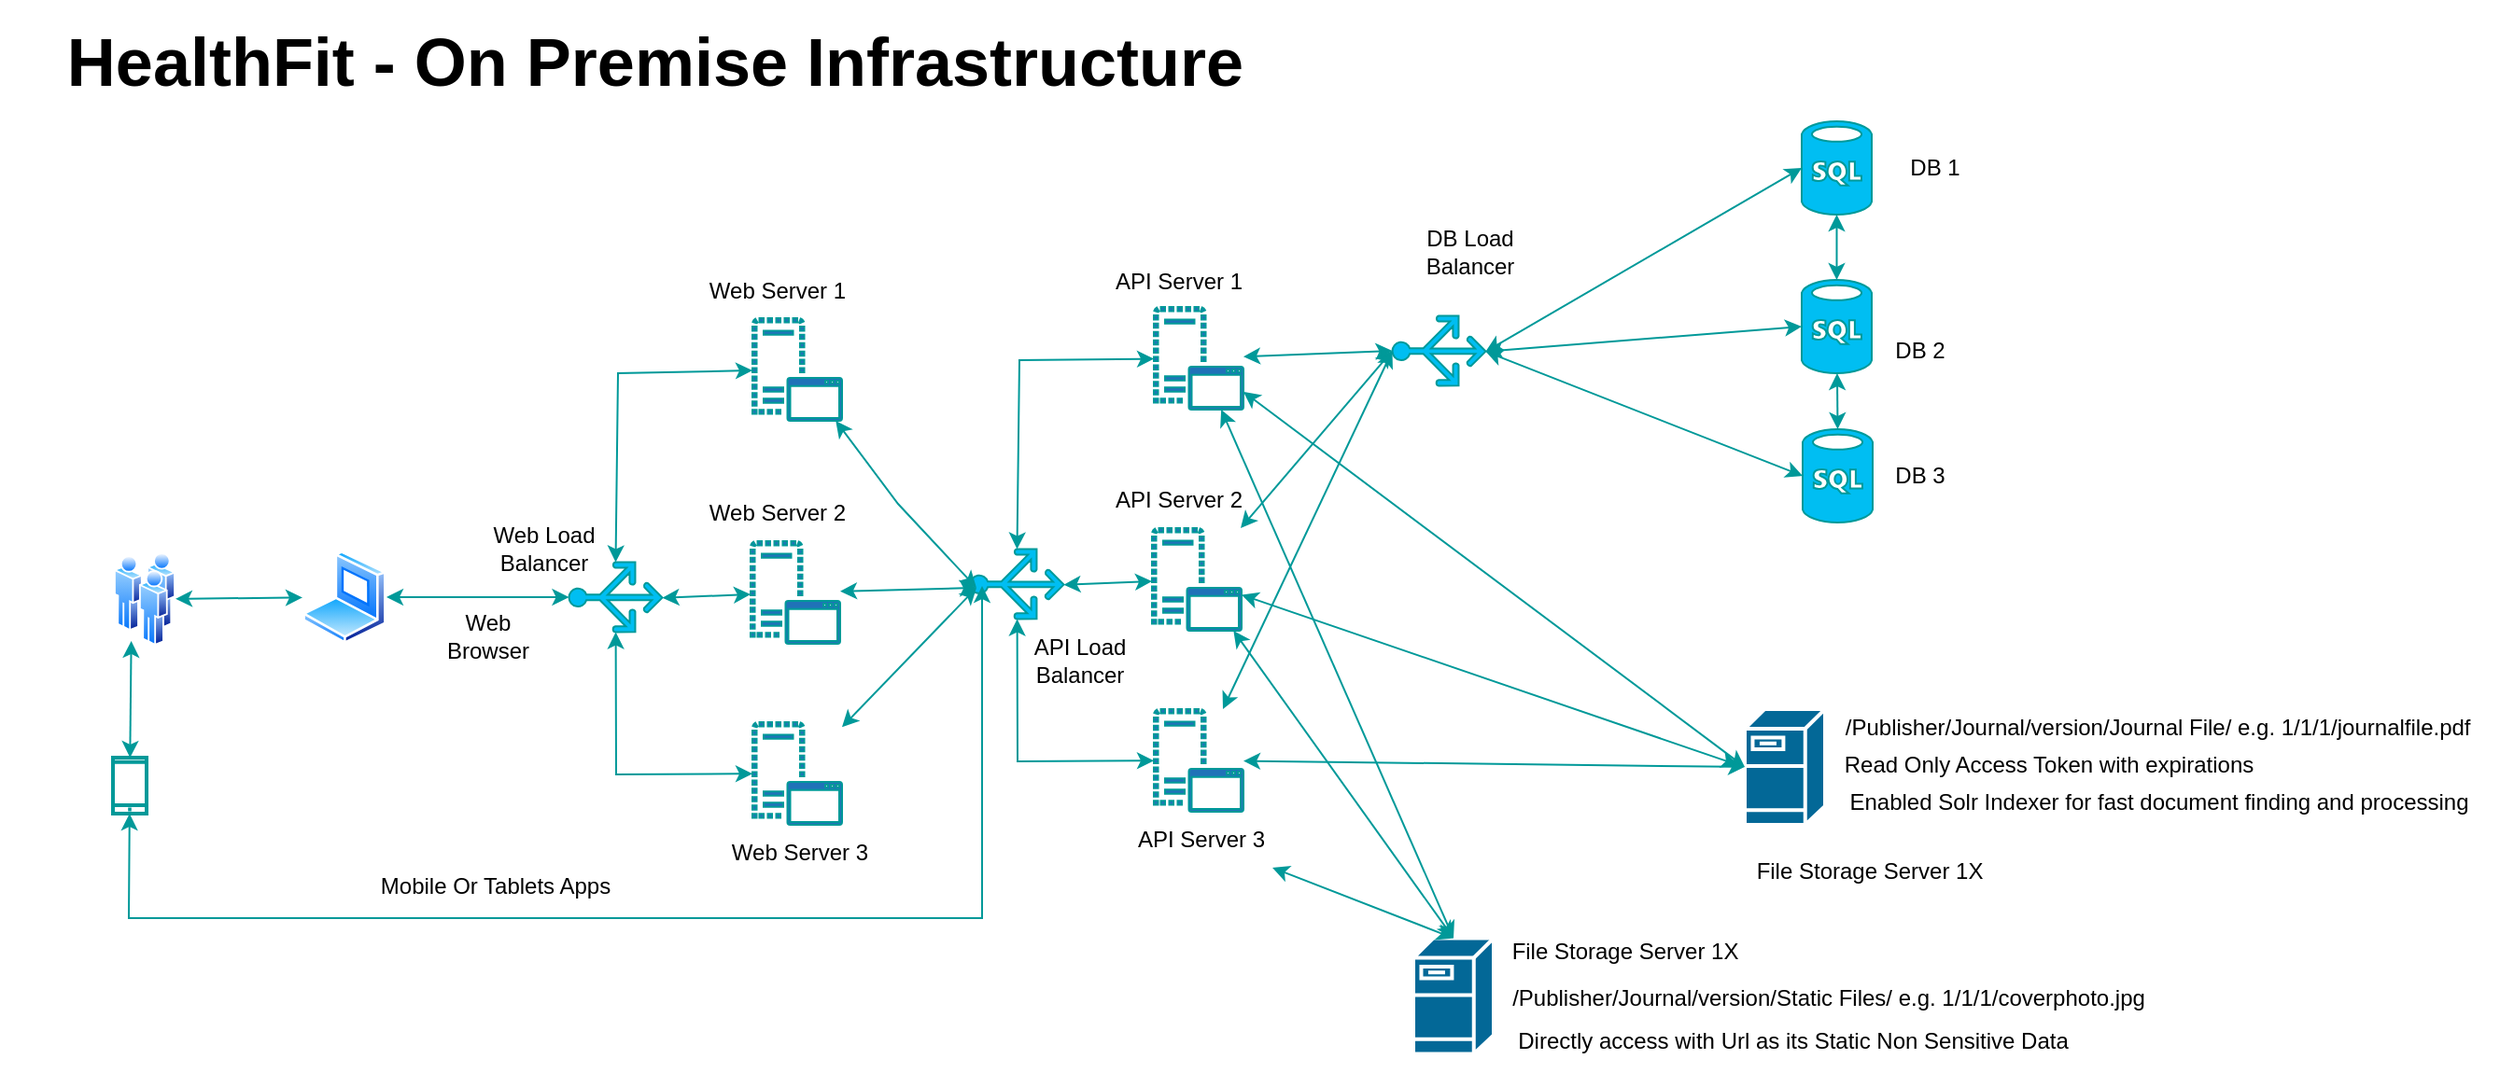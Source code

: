 <mxfile version="21.3.4" type="device">
  <diagram name="Page-1" id="9zt_uhlV35OjN0zecJz6">
    <mxGraphModel dx="2819" dy="1932" grid="1" gridSize="10" guides="1" tooltips="1" connect="1" arrows="1" fold="1" page="1" pageScale="1" pageWidth="850" pageHeight="1100" math="0" shadow="0">
      <root>
        <mxCell id="0" />
        <mxCell id="1" parent="0" />
        <mxCell id="bHNSuGKCr-GM2xsOopNB-10" value="" style="verticalLabelPosition=bottom;html=1;verticalAlign=top;align=center;strokeColor=#009999;fillColor=#00BEF2;shape=mxgraph.azure.sql_database;" parent="1" vertex="1">
          <mxGeometry x="934" y="35" width="37.5" height="50" as="geometry" />
        </mxCell>
        <mxCell id="bHNSuGKCr-GM2xsOopNB-11" value="DB 1" style="text;html=1;align=center;verticalAlign=middle;resizable=0;points=[];autosize=1;strokeColor=#;fillColor=none;" parent="1" vertex="1">
          <mxGeometry x="980" y="45" width="50" height="30" as="geometry" />
        </mxCell>
        <mxCell id="bHNSuGKCr-GM2xsOopNB-12" value="" style="verticalLabelPosition=bottom;html=1;verticalAlign=top;align=center;strokeColor=#009999;fillColor=#00BEF2;shape=mxgraph.azure.sql_database;" parent="1" vertex="1">
          <mxGeometry x="934.5" y="200" width="37.5" height="50" as="geometry" />
        </mxCell>
        <mxCell id="bHNSuGKCr-GM2xsOopNB-13" value="DB 2" style="text;html=1;align=center;verticalAlign=middle;resizable=0;points=[];autosize=1;strokeColor=#;fillColor=none;" parent="1" vertex="1">
          <mxGeometry x="972" y="143" width="50" height="30" as="geometry" />
        </mxCell>
        <mxCell id="bHNSuGKCr-GM2xsOopNB-14" value="" style="verticalLabelPosition=bottom;html=1;verticalAlign=top;align=center;strokeColor=#009999;fillColor=#00BEF2;shape=mxgraph.azure.sql_database;" parent="1" vertex="1">
          <mxGeometry x="934" y="120" width="37.5" height="50" as="geometry" />
        </mxCell>
        <mxCell id="bHNSuGKCr-GM2xsOopNB-15" value="DB 3" style="text;html=1;align=center;verticalAlign=middle;resizable=0;points=[];autosize=1;strokeColor=#;fillColor=none;" parent="1" vertex="1">
          <mxGeometry x="972" y="210" width="50" height="30" as="geometry" />
        </mxCell>
        <mxCell id="bHNSuGKCr-GM2xsOopNB-17" value="" style="endArrow=classic;startArrow=classic;html=1;rounded=0;entryX=0.5;entryY=1;entryDx=0;entryDy=0;entryPerimeter=0;exitX=0.5;exitY=0;exitDx=0;exitDy=0;exitPerimeter=0;strokeColor=#009999;" parent="1" source="bHNSuGKCr-GM2xsOopNB-14" target="bHNSuGKCr-GM2xsOopNB-10" edge="1">
          <mxGeometry width="50" height="50" relative="1" as="geometry">
            <mxPoint x="844" y="133" as="sourcePoint" />
            <mxPoint x="952.75" y="63" as="targetPoint" />
          </mxGeometry>
        </mxCell>
        <mxCell id="bHNSuGKCr-GM2xsOopNB-18" value="" style="endArrow=classic;startArrow=classic;html=1;rounded=0;exitX=0.5;exitY=0;exitDx=0;exitDy=0;exitPerimeter=0;strokeColor=#009999;" parent="1" source="bHNSuGKCr-GM2xsOopNB-12" target="bHNSuGKCr-GM2xsOopNB-14" edge="1">
          <mxGeometry width="50" height="50" relative="1" as="geometry">
            <mxPoint x="904" y="233" as="sourcePoint" />
            <mxPoint x="954" y="183" as="targetPoint" />
          </mxGeometry>
        </mxCell>
        <mxCell id="bHNSuGKCr-GM2xsOopNB-24" value="" style="sketch=0;pointerEvents=1;shadow=0;dashed=0;html=1;strokeColor=#009999;labelPosition=center;verticalLabelPosition=bottom;verticalAlign=top;outlineConnect=0;align=center;shape=mxgraph.office.servers.virtual_application_server;fillColor=#2072B8;" parent="1" vertex="1">
          <mxGeometry x="587" y="134.5" width="48" height="55" as="geometry" />
        </mxCell>
        <mxCell id="bHNSuGKCr-GM2xsOopNB-25" value="" style="sketch=0;pointerEvents=1;shadow=0;dashed=0;html=1;strokeColor=#009999;labelPosition=center;verticalLabelPosition=bottom;verticalAlign=top;outlineConnect=0;align=center;shape=mxgraph.office.servers.virtual_application_server;fillColor=#2072B8;" parent="1" vertex="1">
          <mxGeometry x="586" y="253" width="48" height="55" as="geometry" />
        </mxCell>
        <mxCell id="bHNSuGKCr-GM2xsOopNB-26" value="" style="sketch=0;pointerEvents=1;shadow=0;dashed=0;html=1;strokeColor=#009999;labelPosition=center;verticalLabelPosition=bottom;verticalAlign=top;outlineConnect=0;align=center;shape=mxgraph.office.servers.virtual_application_server;fillColor=#2072B8;" parent="1" vertex="1">
          <mxGeometry x="587" y="350" width="48" height="55" as="geometry" />
        </mxCell>
        <mxCell id="bHNSuGKCr-GM2xsOopNB-31" value="API Server 1" style="text;html=1;align=center;verticalAlign=middle;resizable=0;points=[];autosize=1;strokeColor=#;fillColor=none;" parent="1" vertex="1">
          <mxGeometry x="555" y="106" width="90" height="30" as="geometry" />
        </mxCell>
        <mxCell id="bHNSuGKCr-GM2xsOopNB-32" value="API Server 2" style="text;html=1;align=center;verticalAlign=middle;resizable=0;points=[];autosize=1;strokeColor=#;fillColor=none;" parent="1" vertex="1">
          <mxGeometry x="555" y="223" width="90" height="30" as="geometry" />
        </mxCell>
        <mxCell id="bHNSuGKCr-GM2xsOopNB-33" value="API Server 3&lt;br&gt;" style="text;html=1;align=center;verticalAlign=middle;resizable=0;points=[];autosize=1;strokeColor=#;fillColor=none;" parent="1" vertex="1">
          <mxGeometry x="567" y="405" width="90" height="30" as="geometry" />
        </mxCell>
        <mxCell id="bHNSuGKCr-GM2xsOopNB-34" value="" style="verticalLabelPosition=bottom;html=1;verticalAlign=top;align=center;strokeColor=#009999;fillColor=#00BEF2;shape=mxgraph.azure.load_balancer_generic;pointerEvents=1;rotation=-90;" parent="1" vertex="1">
          <mxGeometry x="495" y="258" width="37.5" height="50" as="geometry" />
        </mxCell>
        <mxCell id="bHNSuGKCr-GM2xsOopNB-37" value="" style="endArrow=classic;startArrow=classic;html=1;rounded=0;fillColor=#3399FF;strokeColor=#009999;exitX=1;exitY=0.5;exitDx=0;exitDy=0;exitPerimeter=0;" parent="1" source="bHNSuGKCr-GM2xsOopNB-34" target="bHNSuGKCr-GM2xsOopNB-24" edge="1">
          <mxGeometry width="50" height="50" relative="1" as="geometry">
            <mxPoint x="265" y="283" as="sourcePoint" />
            <mxPoint x="315" y="233" as="targetPoint" />
            <Array as="points">
              <mxPoint x="515" y="163" />
            </Array>
          </mxGeometry>
        </mxCell>
        <mxCell id="bHNSuGKCr-GM2xsOopNB-38" value="" style="endArrow=classic;startArrow=classic;html=1;rounded=0;fillColor=#3399FF;strokeColor=#009999;" parent="1" source="bHNSuGKCr-GM2xsOopNB-34" target="bHNSuGKCr-GM2xsOopNB-26" edge="1">
          <mxGeometry width="50" height="50" relative="1" as="geometry">
            <mxPoint x="415" y="478" as="sourcePoint" />
            <mxPoint x="578" y="375" as="targetPoint" />
            <Array as="points">
              <mxPoint x="514" y="378" />
            </Array>
          </mxGeometry>
        </mxCell>
        <mxCell id="bHNSuGKCr-GM2xsOopNB-39" value="" style="endArrow=classic;startArrow=classic;html=1;rounded=0;fillColor=#3399FF;strokeColor=#009999;exitX=0.49;exitY=1;exitDx=0;exitDy=0;exitPerimeter=0;" parent="1" source="bHNSuGKCr-GM2xsOopNB-34" target="bHNSuGKCr-GM2xsOopNB-25" edge="1">
          <mxGeometry width="50" height="50" relative="1" as="geometry">
            <mxPoint x="444" y="284" as="sourcePoint" />
            <mxPoint x="607" y="181" as="targetPoint" />
            <Array as="points" />
          </mxGeometry>
        </mxCell>
        <mxCell id="bHNSuGKCr-GM2xsOopNB-40" value="" style="verticalLabelPosition=bottom;html=1;verticalAlign=top;align=center;strokeColor=#009999;fillColor=#00BEF2;shape=mxgraph.azure.load_balancer_generic;pointerEvents=1;rotation=-90;" parent="1" vertex="1">
          <mxGeometry x="721" y="133" width="37.5" height="50" as="geometry" />
        </mxCell>
        <mxCell id="bHNSuGKCr-GM2xsOopNB-41" value="" style="endArrow=classic;startArrow=classic;html=1;rounded=0;fillColor=#3399FF;strokeColor=#009999;exitX=0.49;exitY=1;exitDx=0;exitDy=0;exitPerimeter=0;entryX=0;entryY=0.5;entryDx=0;entryDy=0;entryPerimeter=0;" parent="1" source="bHNSuGKCr-GM2xsOopNB-40" target="bHNSuGKCr-GM2xsOopNB-10" edge="1">
          <mxGeometry width="50" height="50" relative="1" as="geometry">
            <mxPoint x="808.75" y="259.25" as="sourcePoint" />
            <mxPoint x="972" y="171" as="targetPoint" />
            <Array as="points" />
          </mxGeometry>
        </mxCell>
        <mxCell id="bHNSuGKCr-GM2xsOopNB-42" value="" style="endArrow=classic;startArrow=classic;html=1;rounded=0;fillColor=#3399FF;strokeColor=#009999;entryX=0;entryY=0.5;entryDx=0;entryDy=0;entryPerimeter=0;exitX=0.49;exitY=1;exitDx=0;exitDy=0;exitPerimeter=0;" parent="1" source="bHNSuGKCr-GM2xsOopNB-40" target="bHNSuGKCr-GM2xsOopNB-12" edge="1">
          <mxGeometry width="50" height="50" relative="1" as="geometry">
            <mxPoint x="808.793" y="296.75" as="sourcePoint" />
            <mxPoint x="972" y="388" as="targetPoint" />
            <Array as="points" />
          </mxGeometry>
        </mxCell>
        <mxCell id="bHNSuGKCr-GM2xsOopNB-43" value="" style="endArrow=classic;startArrow=classic;html=1;rounded=0;fillColor=#3399FF;strokeColor=#009999;exitX=0.49;exitY=1;exitDx=0;exitDy=0;exitPerimeter=0;entryX=0;entryY=0.5;entryDx=0;entryDy=0;entryPerimeter=0;" parent="1" source="bHNSuGKCr-GM2xsOopNB-40" target="bHNSuGKCr-GM2xsOopNB-14" edge="1">
          <mxGeometry width="50" height="50" relative="1" as="geometry">
            <mxPoint x="818.75" y="278.375" as="sourcePoint" />
            <mxPoint x="934" y="279" as="targetPoint" />
            <Array as="points" />
          </mxGeometry>
        </mxCell>
        <mxCell id="bHNSuGKCr-GM2xsOopNB-49" value="" style="endArrow=classic;startArrow=classic;html=1;rounded=0;fillColor=#3399FF;strokeColor=#009999;entryX=0.5;entryY=0;entryDx=0;entryDy=0;entryPerimeter=0;" parent="1" source="bHNSuGKCr-GM2xsOopNB-24" target="bHNSuGKCr-GM2xsOopNB-40" edge="1">
          <mxGeometry width="50" height="50" relative="1" as="geometry">
            <mxPoint x="524" y="274" as="sourcePoint" />
            <mxPoint x="597" y="171" as="targetPoint" />
            <Array as="points" />
          </mxGeometry>
        </mxCell>
        <mxCell id="bHNSuGKCr-GM2xsOopNB-50" value="" style="endArrow=classic;startArrow=classic;html=1;rounded=0;fillColor=#3399FF;strokeColor=#009999;entryX=0.5;entryY=0;entryDx=0;entryDy=0;entryPerimeter=0;" parent="1" source="bHNSuGKCr-GM2xsOopNB-25" target="bHNSuGKCr-GM2xsOopNB-40" edge="1">
          <mxGeometry width="50" height="50" relative="1" as="geometry">
            <mxPoint x="295" y="178" as="sourcePoint" />
            <mxPoint x="388" y="176" as="targetPoint" />
            <Array as="points" />
          </mxGeometry>
        </mxCell>
        <mxCell id="bHNSuGKCr-GM2xsOopNB-51" value="" style="endArrow=classic;startArrow=classic;html=1;rounded=0;fillColor=#3399FF;strokeColor=#009999;entryX=0.5;entryY=0;entryDx=0;entryDy=0;entryPerimeter=0;" parent="1" source="bHNSuGKCr-GM2xsOopNB-26" target="bHNSuGKCr-GM2xsOopNB-40" edge="1">
          <mxGeometry width="50" height="50" relative="1" as="geometry">
            <mxPoint x="645" y="373" as="sourcePoint" />
            <mxPoint x="668" y="323" as="targetPoint" />
            <Array as="points" />
          </mxGeometry>
        </mxCell>
        <mxCell id="bHNSuGKCr-GM2xsOopNB-52" value="" style="sketch=0;pointerEvents=1;shadow=0;dashed=0;html=1;strokeColor=#009999;labelPosition=center;verticalLabelPosition=bottom;verticalAlign=top;outlineConnect=0;align=center;shape=mxgraph.office.servers.virtual_application_server;fillColor=#2072B8;" parent="1" vertex="1">
          <mxGeometry x="372" y="140.5" width="48" height="55" as="geometry" />
        </mxCell>
        <mxCell id="bHNSuGKCr-GM2xsOopNB-53" value="" style="sketch=0;pointerEvents=1;shadow=0;dashed=0;html=1;strokeColor=#009999;labelPosition=center;verticalLabelPosition=bottom;verticalAlign=top;outlineConnect=0;align=center;shape=mxgraph.office.servers.virtual_application_server;fillColor=#2072B8;" parent="1" vertex="1">
          <mxGeometry x="371" y="260" width="48" height="55" as="geometry" />
        </mxCell>
        <mxCell id="bHNSuGKCr-GM2xsOopNB-54" value="" style="sketch=0;pointerEvents=1;shadow=0;dashed=0;html=1;strokeColor=#009999;labelPosition=center;verticalLabelPosition=bottom;verticalAlign=top;outlineConnect=0;align=center;shape=mxgraph.office.servers.virtual_application_server;fillColor=#2072B8;" parent="1" vertex="1">
          <mxGeometry x="372" y="357" width="48" height="55" as="geometry" />
        </mxCell>
        <mxCell id="bHNSuGKCr-GM2xsOopNB-55" value="Web Server 1" style="text;html=1;align=center;verticalAlign=middle;resizable=0;points=[];autosize=1;strokeColor=#;fillColor=none;" parent="1" vertex="1">
          <mxGeometry x="335" y="110.5" width="100" height="30" as="geometry" />
        </mxCell>
        <mxCell id="bHNSuGKCr-GM2xsOopNB-56" value="Web Server 2" style="text;html=1;align=center;verticalAlign=middle;resizable=0;points=[];autosize=1;strokeColor=#;fillColor=none;" parent="1" vertex="1">
          <mxGeometry x="335" y="230" width="100" height="30" as="geometry" />
        </mxCell>
        <mxCell id="bHNSuGKCr-GM2xsOopNB-57" value="Web Server 3" style="text;html=1;align=center;verticalAlign=middle;resizable=0;points=[];autosize=1;strokeColor=#;fillColor=none;" parent="1" vertex="1">
          <mxGeometry x="347" y="412" width="100" height="30" as="geometry" />
        </mxCell>
        <mxCell id="bHNSuGKCr-GM2xsOopNB-58" value="" style="verticalLabelPosition=bottom;html=1;verticalAlign=top;align=center;strokeColor=#009999;fillColor=#00BEF2;shape=mxgraph.azure.load_balancer_generic;pointerEvents=1;rotation=-90;" parent="1" vertex="1">
          <mxGeometry x="280" y="265" width="37.5" height="50" as="geometry" />
        </mxCell>
        <mxCell id="bHNSuGKCr-GM2xsOopNB-59" value="" style="endArrow=classic;startArrow=classic;html=1;rounded=0;fillColor=#3399FF;strokeColor=#009999;exitX=1;exitY=0.5;exitDx=0;exitDy=0;exitPerimeter=0;" parent="1" source="bHNSuGKCr-GM2xsOopNB-58" target="bHNSuGKCr-GM2xsOopNB-52" edge="1">
          <mxGeometry width="50" height="50" relative="1" as="geometry">
            <mxPoint x="50" y="290" as="sourcePoint" />
            <mxPoint x="100" y="240" as="targetPoint" />
            <Array as="points">
              <mxPoint x="300" y="170" />
            </Array>
          </mxGeometry>
        </mxCell>
        <mxCell id="bHNSuGKCr-GM2xsOopNB-60" value="" style="endArrow=classic;startArrow=classic;html=1;rounded=0;fillColor=#3399FF;strokeColor=#009999;" parent="1" source="bHNSuGKCr-GM2xsOopNB-58" target="bHNSuGKCr-GM2xsOopNB-54" edge="1">
          <mxGeometry width="50" height="50" relative="1" as="geometry">
            <mxPoint x="200" y="485" as="sourcePoint" />
            <mxPoint x="363" y="382" as="targetPoint" />
            <Array as="points">
              <mxPoint x="299" y="385" />
            </Array>
          </mxGeometry>
        </mxCell>
        <mxCell id="bHNSuGKCr-GM2xsOopNB-61" value="" style="endArrow=classic;startArrow=classic;html=1;rounded=0;fillColor=#3399FF;strokeColor=#009999;exitX=0.49;exitY=1;exitDx=0;exitDy=0;exitPerimeter=0;" parent="1" source="bHNSuGKCr-GM2xsOopNB-58" target="bHNSuGKCr-GM2xsOopNB-53" edge="1">
          <mxGeometry width="50" height="50" relative="1" as="geometry">
            <mxPoint x="229" y="291" as="sourcePoint" />
            <mxPoint x="392" y="188" as="targetPoint" />
            <Array as="points" />
          </mxGeometry>
        </mxCell>
        <mxCell id="bHNSuGKCr-GM2xsOopNB-62" value="" style="endArrow=classic;startArrow=classic;html=1;rounded=0;fillColor=#3399FF;strokeColor=#009999;entryX=0.5;entryY=0;entryDx=0;entryDy=0;entryPerimeter=0;" parent="1" source="bHNSuGKCr-GM2xsOopNB-52" edge="1">
          <mxGeometry width="50" height="50" relative="1" as="geometry">
            <mxPoint x="309" y="281" as="sourcePoint" />
            <mxPoint x="492" y="285" as="targetPoint" />
            <Array as="points">
              <mxPoint x="450" y="240" />
            </Array>
          </mxGeometry>
        </mxCell>
        <mxCell id="bHNSuGKCr-GM2xsOopNB-63" value="" style="endArrow=classic;startArrow=classic;html=1;rounded=0;fillColor=#3399FF;strokeColor=#009999;entryX=0.5;entryY=0;entryDx=0;entryDy=0;entryPerimeter=0;" parent="1" source="bHNSuGKCr-GM2xsOopNB-53" edge="1">
          <mxGeometry width="50" height="50" relative="1" as="geometry">
            <mxPoint x="80" y="185" as="sourcePoint" />
            <mxPoint x="492" y="285" as="targetPoint" />
            <Array as="points" />
          </mxGeometry>
        </mxCell>
        <mxCell id="bHNSuGKCr-GM2xsOopNB-64" value="" style="endArrow=classic;startArrow=classic;html=1;rounded=0;fillColor=#3399FF;strokeColor=#009999;entryX=0.5;entryY=0;entryDx=0;entryDy=0;entryPerimeter=0;" parent="1" source="bHNSuGKCr-GM2xsOopNB-54" edge="1">
          <mxGeometry width="50" height="50" relative="1" as="geometry">
            <mxPoint x="430" y="380" as="sourcePoint" />
            <mxPoint x="492" y="285" as="targetPoint" />
            <Array as="points" />
          </mxGeometry>
        </mxCell>
        <mxCell id="bHNSuGKCr-GM2xsOopNB-83" value="" style="image;aspect=fixed;perimeter=ellipsePerimeter;html=1;align=center;shadow=0;dashed=0;spacingTop=3;image=img/lib/active_directory/users.svg;strokeColor=#009999;" parent="1" vertex="1">
          <mxGeometry x="30" y="266" width="33" height="50" as="geometry" />
        </mxCell>
        <mxCell id="bHNSuGKCr-GM2xsOopNB-84" value="" style="endArrow=classic;startArrow=classic;html=1;rounded=0;fillColor=#3399FF;strokeColor=#009999;" parent="1" source="bHNSuGKCr-GM2xsOopNB-83" target="bHNSuGKCr-GM2xsOopNB-5" edge="1">
          <mxGeometry width="50" height="50" relative="1" as="geometry">
            <mxPoint x="83" y="294" as="sourcePoint" />
            <mxPoint x="126.0" y="290.287" as="targetPoint" />
            <Array as="points" />
          </mxGeometry>
        </mxCell>
        <mxCell id="bHNSuGKCr-GM2xsOopNB-87" value="" style="endArrow=classic;startArrow=classic;html=1;rounded=0;fillColor=#3399FF;strokeColor=#009999;entryX=0.5;entryY=0;entryDx=0;entryDy=0;entryPerimeter=0;" parent="1" source="bHNSuGKCr-GM2xsOopNB-5" target="bHNSuGKCr-GM2xsOopNB-58" edge="1">
          <mxGeometry width="50" height="50" relative="1" as="geometry">
            <mxPoint x="190" y="290" as="sourcePoint" />
            <mxPoint x="230" y="304" as="targetPoint" />
            <Array as="points" />
          </mxGeometry>
        </mxCell>
        <mxCell id="bHNSuGKCr-GM2xsOopNB-89" value="Web &lt;br&gt;Browser" style="text;html=1;align=center;verticalAlign=middle;resizable=0;points=[];autosize=1;strokeColor=#;fillColor=none;" parent="1" vertex="1">
          <mxGeometry x="195" y="291" width="70" height="40" as="geometry" />
        </mxCell>
        <mxCell id="bHNSuGKCr-GM2xsOopNB-90" value="Mobile Or Tablets Apps" style="text;html=1;align=center;verticalAlign=middle;resizable=0;points=[];autosize=1;strokeColor=#;fillColor=none;" parent="1" vertex="1">
          <mxGeometry x="158.5" y="430" width="150" height="30" as="geometry" />
        </mxCell>
        <mxCell id="bHNSuGKCr-GM2xsOopNB-91" value="" style="endArrow=classic;startArrow=classic;html=1;rounded=0;fillColor=#3399FF;strokeColor=#009999;" parent="1" source="bHNSuGKCr-GM2xsOopNB-4" edge="1">
          <mxGeometry width="50" height="50" relative="1" as="geometry">
            <mxPoint x="158" y="415" as="sourcePoint" />
            <mxPoint x="495" y="284" as="targetPoint" />
            <Array as="points">
              <mxPoint x="38" y="462" />
              <mxPoint x="158" y="462" />
              <mxPoint x="375" y="462" />
              <mxPoint x="495" y="462" />
            </Array>
          </mxGeometry>
        </mxCell>
        <mxCell id="bHNSuGKCr-GM2xsOopNB-102" value="/Publisher/Journal/version/Journal File/ e.g. 1/1/1/journalfile.pdf&amp;nbsp;" style="text;html=1;align=center;verticalAlign=middle;resizable=0;points=[];autosize=1;strokeColor=#;fillColor=none;" parent="1" vertex="1">
          <mxGeometry x="946" y="345" width="360" height="30" as="geometry" />
        </mxCell>
        <mxCell id="bHNSuGKCr-GM2xsOopNB-115" value="Read Only Access Token with expirations" style="text;html=1;align=center;verticalAlign=middle;resizable=0;points=[];autosize=1;strokeColor=#;fillColor=none;" parent="1" vertex="1">
          <mxGeometry x="946" y="365" width="240" height="30" as="geometry" />
        </mxCell>
        <mxCell id="bHNSuGKCr-GM2xsOopNB-120" value="Enabled Solr Indexer for fast document finding and processing" style="text;html=1;align=center;verticalAlign=middle;resizable=0;points=[];autosize=1;strokeColor=#;fillColor=none;" parent="1" vertex="1">
          <mxGeometry x="944.5" y="385" width="360" height="30" as="geometry" />
        </mxCell>
        <mxCell id="bHNSuGKCr-GM2xsOopNB-121" value="DB Load &lt;br&gt;Balancer" style="text;html=1;align=center;verticalAlign=middle;resizable=0;points=[];autosize=1;strokeColor=#;fillColor=none;" parent="1" vertex="1">
          <mxGeometry x="721" y="85" width="70" height="40" as="geometry" />
        </mxCell>
        <mxCell id="bHNSuGKCr-GM2xsOopNB-122" value="API Load &lt;br&gt;Balancer" style="text;html=1;align=center;verticalAlign=middle;resizable=0;points=[];autosize=1;strokeColor=#;fillColor=none;" parent="1" vertex="1">
          <mxGeometry x="512" y="304" width="70" height="40" as="geometry" />
        </mxCell>
        <mxCell id="bHNSuGKCr-GM2xsOopNB-123" value="Web Load &lt;br&gt;Balancer" style="text;html=1;align=center;verticalAlign=middle;resizable=0;points=[];autosize=1;strokeColor=#;fillColor=none;" parent="1" vertex="1">
          <mxGeometry x="220" y="244" width="80" height="40" as="geometry" />
        </mxCell>
        <mxCell id="bHNSuGKCr-GM2xsOopNB-167" value="" style="shape=mxgraph.cisco.servers.fileserver;html=1;pointerEvents=1;dashed=0;fillColor=#036897;strokeColor=#ffffff;strokeWidth=2;verticalLabelPosition=bottom;verticalAlign=top;align=center;outlineConnect=0;" parent="1" vertex="1">
          <mxGeometry x="903.5" y="350" width="43" height="62" as="geometry" />
        </mxCell>
        <mxCell id="bHNSuGKCr-GM2xsOopNB-168" value="File Storage Server 1X" style="text;html=1;align=center;verticalAlign=middle;resizable=0;points=[];autosize=1;strokeColor=#;fillColor=none;" parent="1" vertex="1">
          <mxGeometry x="900" y="422" width="140" height="30" as="geometry" />
        </mxCell>
        <mxCell id="bHNSuGKCr-GM2xsOopNB-4" value="" style="html=1;verticalLabelPosition=bottom;align=center;labelBackgroundColor=#ffffff;verticalAlign=top;strokeWidth=2;strokeColor=#009999;shadow=0;dashed=0;shape=mxgraph.ios7.icons.smartphone;" parent="1" vertex="1">
          <mxGeometry x="29.5" y="376" width="18" height="30" as="geometry" />
        </mxCell>
        <mxCell id="bHNSuGKCr-GM2xsOopNB-5" value="" style="image;aspect=fixed;perimeter=ellipsePerimeter;html=1;align=center;shadow=0;dashed=0;spacingTop=3;image=img/lib/active_directory/laptop_client.svg;strokeColor=#009999;" parent="1" vertex="1">
          <mxGeometry x="131" y="265" width="45" height="50" as="geometry" />
        </mxCell>
        <mxCell id="bHNSuGKCr-GM2xsOopNB-209" value="" style="endArrow=classic;startArrow=classic;html=1;rounded=0;fillColor=#3399FF;strokeColor=#009999;exitX=0.25;exitY=1;exitDx=0;exitDy=0;" parent="1" source="bHNSuGKCr-GM2xsOopNB-83" target="bHNSuGKCr-GM2xsOopNB-4" edge="1">
          <mxGeometry width="50" height="50" relative="1" as="geometry">
            <mxPoint x="70" y="346" as="sourcePoint" />
            <mxPoint x="138" y="345" as="targetPoint" />
            <Array as="points" />
          </mxGeometry>
        </mxCell>
        <mxCell id="bHNSuGKCr-GM2xsOopNB-210" value="File Storage Server 1X" style="text;html=1;align=center;verticalAlign=middle;resizable=0;points=[];autosize=1;strokeColor=#;fillColor=none;" parent="1" vertex="1">
          <mxGeometry x="768.5" y="464.75" width="140" height="30" as="geometry" />
        </mxCell>
        <mxCell id="bHNSuGKCr-GM2xsOopNB-211" value="/Publisher/Journal/version/Static Files/ e.g. 1/1/1/coverphoto.jpg" style="text;html=1;align=center;verticalAlign=middle;resizable=0;points=[];autosize=1;strokeColor=#;fillColor=none;" parent="1" vertex="1">
          <mxGeometry x="767.5" y="489.75" width="360" height="30" as="geometry" />
        </mxCell>
        <mxCell id="bHNSuGKCr-GM2xsOopNB-212" value="Directly access with Url as its Static Non Sensitive Data" style="text;html=1;align=center;verticalAlign=middle;resizable=0;points=[];autosize=1;strokeColor=#;fillColor=none;" parent="1" vertex="1">
          <mxGeometry x="768.5" y="513.25" width="320" height="30" as="geometry" />
        </mxCell>
        <mxCell id="bHNSuGKCr-GM2xsOopNB-213" value="" style="shape=mxgraph.cisco.servers.fileserver;html=1;pointerEvents=1;dashed=0;fillColor=#036897;strokeColor=#ffffff;strokeWidth=2;verticalLabelPosition=bottom;verticalAlign=top;align=center;outlineConnect=0;" parent="1" vertex="1">
          <mxGeometry x="726" y="472.75" width="43" height="62" as="geometry" />
        </mxCell>
        <mxCell id="bHNSuGKCr-GM2xsOopNB-215" value="" style="endArrow=classic;startArrow=classic;html=1;rounded=0;fillColor=#3399FF;strokeColor=#009999;exitX=0;exitY=0.5;exitDx=0;exitDy=0;exitPerimeter=0;" parent="1" source="bHNSuGKCr-GM2xsOopNB-167" target="bHNSuGKCr-GM2xsOopNB-24" edge="1">
          <mxGeometry width="50" height="50" relative="1" as="geometry">
            <mxPoint x="709.25" y="420" as="sourcePoint" />
            <mxPoint x="800.25" y="228" as="targetPoint" />
            <Array as="points" />
          </mxGeometry>
        </mxCell>
        <mxCell id="bHNSuGKCr-GM2xsOopNB-216" value="" style="endArrow=classic;startArrow=classic;html=1;rounded=0;fillColor=#3399FF;strokeColor=#009999;" parent="1" source="bHNSuGKCr-GM2xsOopNB-25" edge="1">
          <mxGeometry width="50" height="50" relative="1" as="geometry">
            <mxPoint x="644" y="370" as="sourcePoint" />
            <mxPoint x="900" y="380" as="targetPoint" />
            <Array as="points" />
          </mxGeometry>
        </mxCell>
        <mxCell id="bHNSuGKCr-GM2xsOopNB-218" value="" style="endArrow=classic;startArrow=classic;html=1;rounded=0;fillColor=#3399FF;strokeColor=#009999;entryX=0;entryY=0.5;entryDx=0;entryDy=0;entryPerimeter=0;" parent="1" source="bHNSuGKCr-GM2xsOopNB-26" target="bHNSuGKCr-GM2xsOopNB-167" edge="1">
          <mxGeometry width="50" height="50" relative="1" as="geometry">
            <mxPoint x="654" y="380" as="sourcePoint" />
            <mxPoint x="745" y="188" as="targetPoint" />
            <Array as="points" />
          </mxGeometry>
        </mxCell>
        <mxCell id="bHNSuGKCr-GM2xsOopNB-219" value="" style="endArrow=classic;startArrow=classic;html=1;rounded=0;fillColor=#3399FF;strokeColor=#009999;entryX=0.5;entryY=0;entryDx=0;entryDy=0;entryPerimeter=0;" parent="1" source="bHNSuGKCr-GM2xsOopNB-33" target="bHNSuGKCr-GM2xsOopNB-213" edge="1">
          <mxGeometry width="50" height="50" relative="1" as="geometry">
            <mxPoint x="664" y="390" as="sourcePoint" />
            <mxPoint x="755" y="198" as="targetPoint" />
            <Array as="points" />
          </mxGeometry>
        </mxCell>
        <mxCell id="bHNSuGKCr-GM2xsOopNB-220" value="" style="endArrow=classic;startArrow=classic;html=1;rounded=0;fillColor=#3399FF;strokeColor=#009999;exitX=0.5;exitY=0;exitDx=0;exitDy=0;exitPerimeter=0;" parent="1" source="bHNSuGKCr-GM2xsOopNB-213" target="bHNSuGKCr-GM2xsOopNB-25" edge="1">
          <mxGeometry width="50" height="50" relative="1" as="geometry">
            <mxPoint x="674" y="400" as="sourcePoint" />
            <mxPoint x="765" y="208" as="targetPoint" />
            <Array as="points" />
          </mxGeometry>
        </mxCell>
        <mxCell id="bHNSuGKCr-GM2xsOopNB-221" value="" style="endArrow=classic;startArrow=classic;html=1;rounded=0;fillColor=#3399FF;strokeColor=#009999;entryX=0.5;entryY=0;entryDx=0;entryDy=0;entryPerimeter=0;" parent="1" source="bHNSuGKCr-GM2xsOopNB-24" target="bHNSuGKCr-GM2xsOopNB-213" edge="1">
          <mxGeometry width="50" height="50" relative="1" as="geometry">
            <mxPoint x="684" y="410" as="sourcePoint" />
            <mxPoint x="775" y="218" as="targetPoint" />
            <Array as="points" />
          </mxGeometry>
        </mxCell>
        <mxCell id="bHNSuGKCr-GM2xsOopNB-222" value="&lt;font style=&quot;font-size: 36px;&quot;&gt;HealthFit - On Premise Infrastructure&lt;/font&gt;" style="text;html=1;strokeColor=none;fillColor=none;align=center;verticalAlign=middle;whiteSpace=wrap;rounded=0;fontStyle=1" parent="1" vertex="1">
          <mxGeometry x="-30.37" y="-30" width="700.37" height="65" as="geometry" />
        </mxCell>
      </root>
    </mxGraphModel>
  </diagram>
</mxfile>
